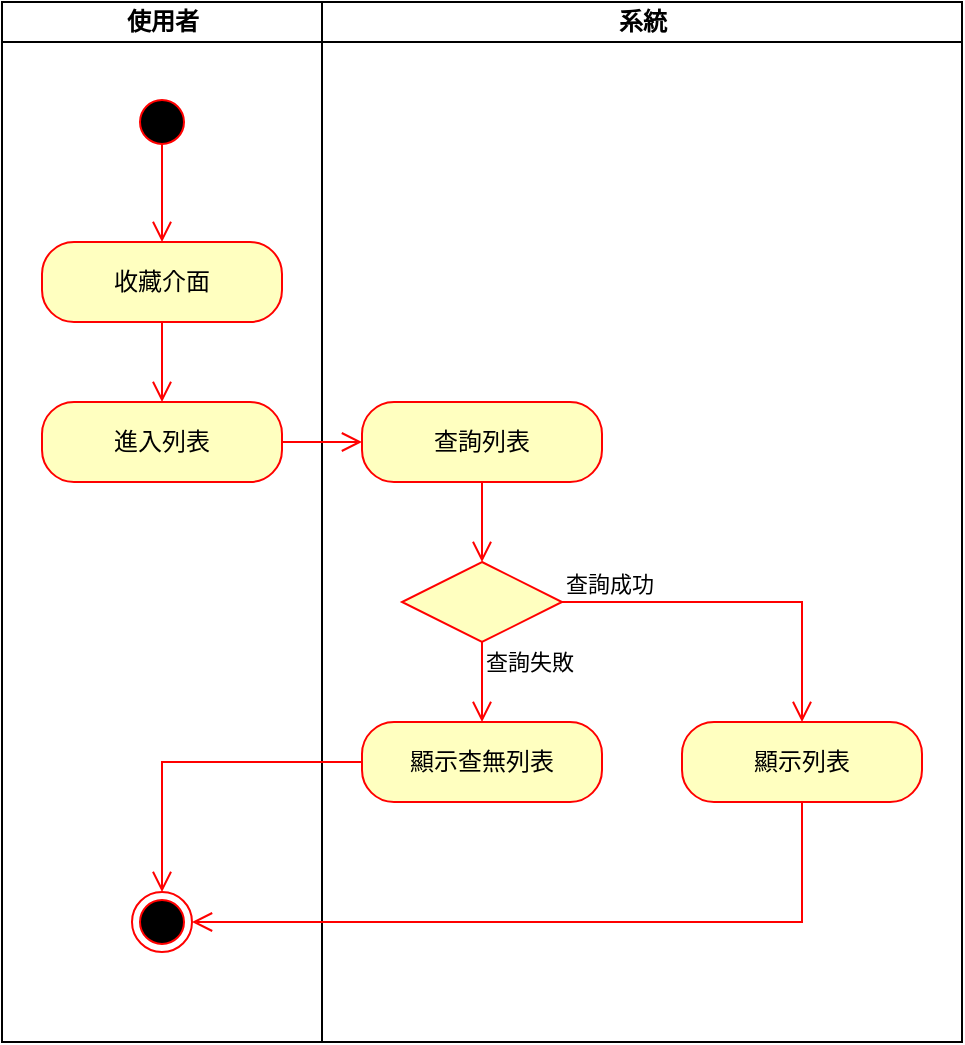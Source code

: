 <mxfile version="27.0.5">
  <diagram name="第 1 页" id="qYCC977JJtGFKBxbnr1P">
    <mxGraphModel dx="872" dy="537" grid="1" gridSize="10" guides="1" tooltips="1" connect="1" arrows="1" fold="1" page="1" pageScale="1" pageWidth="827" pageHeight="1169" math="0" shadow="0">
      <root>
        <mxCell id="0" />
        <mxCell id="1" parent="0" />
        <mxCell id="83ebNcft9Qn9WwzoEkK6-1" value="" style="swimlane;childLayout=stackLayout;resizeParent=1;resizeParentMax=0;startSize=0;html=1;" parent="1" vertex="1">
          <mxGeometry x="40.0" y="40" width="480" height="520" as="geometry">
            <mxRectangle x="150.0" y="-20" width="60" height="30" as="alternateBounds" />
          </mxGeometry>
        </mxCell>
        <mxCell id="83ebNcft9Qn9WwzoEkK6-2" value="使用者" style="swimlane;startSize=20;html=1;" parent="83ebNcft9Qn9WwzoEkK6-1" vertex="1">
          <mxGeometry width="160" height="520" as="geometry">
            <mxRectangle width="40" height="480" as="alternateBounds" />
          </mxGeometry>
        </mxCell>
        <mxCell id="83ebNcft9Qn9WwzoEkK6-6" value="" style="edgeStyle=orthogonalEdgeStyle;html=1;verticalAlign=bottom;endArrow=open;endSize=8;strokeColor=#ff0000;rounded=0;entryX=0.5;entryY=0;entryDx=0;entryDy=0;exitX=0.5;exitY=0.5;exitDx=0;exitDy=0;exitPerimeter=0;" parent="83ebNcft9Qn9WwzoEkK6-2" source="83ebNcft9Qn9WwzoEkK6-5" edge="1">
          <mxGeometry relative="1" as="geometry">
            <mxPoint x="80.0" y="120" as="targetPoint" />
            <mxPoint x="79.75" y="70" as="sourcePoint" />
          </mxGeometry>
        </mxCell>
        <mxCell id="83ebNcft9Qn9WwzoEkK6-5" value="" style="ellipse;html=1;shape=startState;fillColor=#000000;strokeColor=#ff0000;" parent="83ebNcft9Qn9WwzoEkK6-2" vertex="1">
          <mxGeometry x="65.0" y="45" width="30" height="30" as="geometry" />
        </mxCell>
        <mxCell id="83ebNcft9Qn9WwzoEkK6-3" value="系統" style="swimlane;startSize=20;html=1;" parent="83ebNcft9Qn9WwzoEkK6-1" vertex="1">
          <mxGeometry x="160" width="320" height="520" as="geometry">
            <mxRectangle x="120" width="40" height="480" as="alternateBounds" />
          </mxGeometry>
        </mxCell>
        <mxCell id="83ebNcft9Qn9WwzoEkK6-34" value="查詢列表" style="rounded=1;whiteSpace=wrap;html=1;arcSize=40;fontColor=#000000;fillColor=#ffffc0;strokeColor=#ff0000;" parent="83ebNcft9Qn9WwzoEkK6-3" vertex="1">
          <mxGeometry x="20.0" y="200" width="120" height="40" as="geometry" />
        </mxCell>
        <mxCell id="83ebNcft9Qn9WwzoEkK6-35" value="" style="edgeStyle=orthogonalEdgeStyle;html=1;verticalAlign=bottom;endArrow=open;endSize=8;strokeColor=#ff0000;rounded=0;entryX=0.5;entryY=0;entryDx=0;entryDy=0;" parent="83ebNcft9Qn9WwzoEkK6-3" source="83ebNcft9Qn9WwzoEkK6-34" target="83ebNcft9Qn9WwzoEkK6-38" edge="1">
          <mxGeometry relative="1" as="geometry">
            <mxPoint x="160.0" y="460" as="targetPoint" />
          </mxGeometry>
        </mxCell>
        <mxCell id="83ebNcft9Qn9WwzoEkK6-38" value="" style="rhombus;whiteSpace=wrap;html=1;fontColor=#000000;fillColor=#ffffc0;strokeColor=#ff0000;" parent="83ebNcft9Qn9WwzoEkK6-3" vertex="1">
          <mxGeometry x="40.0" y="280" width="80" height="40" as="geometry" />
        </mxCell>
        <mxCell id="83ebNcft9Qn9WwzoEkK6-39" value="查詢成功" style="edgeStyle=orthogonalEdgeStyle;html=1;align=left;verticalAlign=bottom;endArrow=open;endSize=8;strokeColor=#ff0000;rounded=0;entryX=0.5;entryY=0;entryDx=0;entryDy=0;exitX=1;exitY=0.5;exitDx=0;exitDy=0;" parent="83ebNcft9Qn9WwzoEkK6-3" source="83ebNcft9Qn9WwzoEkK6-38" target="83ebNcft9Qn9WwzoEkK6-43" edge="1">
          <mxGeometry x="-1" relative="1" as="geometry">
            <mxPoint x="300.0" y="300" as="targetPoint" />
          </mxGeometry>
        </mxCell>
        <mxCell id="83ebNcft9Qn9WwzoEkK6-40" value="查詢失敗" style="edgeStyle=orthogonalEdgeStyle;html=1;align=left;verticalAlign=middle;endArrow=open;endSize=8;strokeColor=#ff0000;rounded=0;exitX=0.5;exitY=1;exitDx=0;exitDy=0;entryX=0.5;entryY=0;entryDx=0;entryDy=0;" parent="83ebNcft9Qn9WwzoEkK6-3" source="83ebNcft9Qn9WwzoEkK6-38" target="83ebNcft9Qn9WwzoEkK6-41" edge="1">
          <mxGeometry x="-0.5" relative="1" as="geometry">
            <mxPoint x="160.0" y="380" as="targetPoint" />
            <mxPoint as="offset" />
          </mxGeometry>
        </mxCell>
        <mxCell id="83ebNcft9Qn9WwzoEkK6-41" value="顯示查無列表" style="rounded=1;whiteSpace=wrap;html=1;arcSize=40;fontColor=#000000;fillColor=#ffffc0;strokeColor=#ff0000;" parent="83ebNcft9Qn9WwzoEkK6-3" vertex="1">
          <mxGeometry x="20.0" y="360" width="120" height="40" as="geometry" />
        </mxCell>
        <mxCell id="83ebNcft9Qn9WwzoEkK6-43" value="顯示列表" style="rounded=1;whiteSpace=wrap;html=1;arcSize=40;fontColor=#000000;fillColor=#ffffc0;strokeColor=#ff0000;" parent="83ebNcft9Qn9WwzoEkK6-3" vertex="1">
          <mxGeometry x="180.0" y="360" width="120" height="40" as="geometry" />
        </mxCell>
        <mxCell id="83ebNcft9Qn9WwzoEkK6-44" value="" style="edgeStyle=orthogonalEdgeStyle;html=1;verticalAlign=bottom;endArrow=open;endSize=8;strokeColor=#ff0000;rounded=0;entryX=1;entryY=0.5;entryDx=0;entryDy=0;" parent="83ebNcft9Qn9WwzoEkK6-3" source="83ebNcft9Qn9WwzoEkK6-43" target="83ebNcft9Qn9WwzoEkK6-51" edge="1">
          <mxGeometry relative="1" as="geometry">
            <mxPoint x="240.0" y="440" as="targetPoint" />
            <Array as="points">
              <mxPoint x="240" y="460" />
            </Array>
          </mxGeometry>
        </mxCell>
        <mxCell id="83ebNcft9Qn9WwzoEkK6-42" value="" style="edgeStyle=orthogonalEdgeStyle;html=1;verticalAlign=bottom;endArrow=open;endSize=8;strokeColor=#ff0000;rounded=0;exitX=0;exitY=0.5;exitDx=0;exitDy=0;entryX=0.5;entryY=0;entryDx=0;entryDy=0;" parent="83ebNcft9Qn9WwzoEkK6-3" source="83ebNcft9Qn9WwzoEkK6-41" target="83ebNcft9Qn9WwzoEkK6-51" edge="1">
          <mxGeometry relative="1" as="geometry">
            <mxPoint x="60.0" y="620" as="targetPoint" />
            <Array as="points">
              <mxPoint x="-80" y="380" />
            </Array>
          </mxGeometry>
        </mxCell>
        <mxCell id="83ebNcft9Qn9WwzoEkK6-51" value="" style="ellipse;html=1;shape=endState;fillColor=#000000;strokeColor=#ff0000;" parent="83ebNcft9Qn9WwzoEkK6-3" vertex="1">
          <mxGeometry x="-95.0" y="445" width="30" height="30" as="geometry" />
        </mxCell>
        <mxCell id="uCjmOjwhu-Ha__F4QX4L-1" value="&lt;span style=&quot;background-color: transparent; color: light-dark(rgb(0, 0, 0), rgb(237, 237, 237));&quot;&gt;收藏介面&lt;/span&gt;" style="rounded=1;whiteSpace=wrap;html=1;arcSize=40;fontColor=#000000;fillColor=#ffffc0;strokeColor=#ff0000;" vertex="1" parent="1">
          <mxGeometry x="60.0" y="160" width="120" height="40" as="geometry" />
        </mxCell>
        <mxCell id="uCjmOjwhu-Ha__F4QX4L-2" value="進入列表" style="rounded=1;whiteSpace=wrap;html=1;arcSize=40;fontColor=#000000;fillColor=#ffffc0;strokeColor=#ff0000;" vertex="1" parent="1">
          <mxGeometry x="60" y="240" width="120" height="40" as="geometry" />
        </mxCell>
        <mxCell id="uCjmOjwhu-Ha__F4QX4L-3" value="" style="edgeStyle=orthogonalEdgeStyle;html=1;verticalAlign=bottom;endArrow=open;endSize=8;strokeColor=#ff0000;rounded=0;entryX=0;entryY=0.5;entryDx=0;entryDy=0;" edge="1" parent="1" source="uCjmOjwhu-Ha__F4QX4L-2" target="83ebNcft9Qn9WwzoEkK6-34">
          <mxGeometry relative="1" as="geometry">
            <mxPoint x="120" y="320" as="targetPoint" />
          </mxGeometry>
        </mxCell>
        <mxCell id="uCjmOjwhu-Ha__F4QX4L-4" value="" style="edgeStyle=orthogonalEdgeStyle;html=1;verticalAlign=bottom;endArrow=open;endSize=8;strokeColor=#ff0000;rounded=0;exitX=0.5;exitY=1;exitDx=0;exitDy=0;" edge="1" parent="1" source="uCjmOjwhu-Ha__F4QX4L-1">
          <mxGeometry relative="1" as="geometry">
            <mxPoint x="120" y="240" as="targetPoint" />
          </mxGeometry>
        </mxCell>
      </root>
    </mxGraphModel>
  </diagram>
</mxfile>
